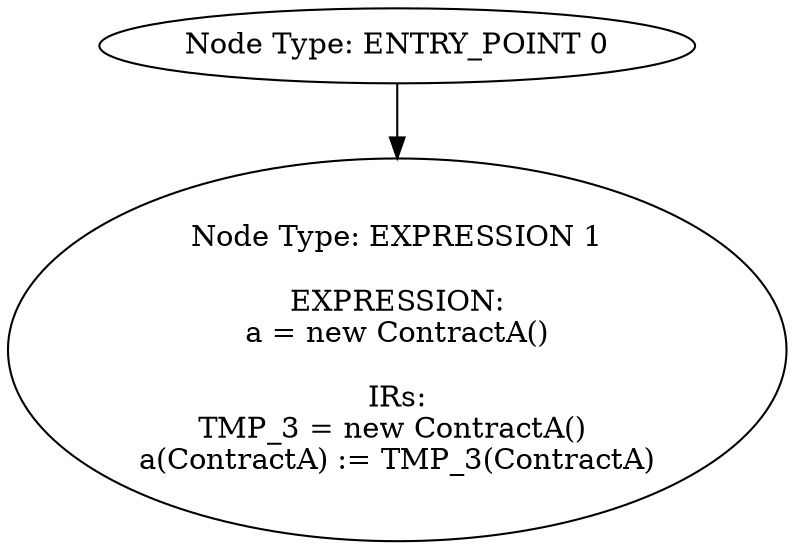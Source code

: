 digraph{
0[label="Node Type: ENTRY_POINT 0
"];
0->1;
1[label="Node Type: EXPRESSION 1

EXPRESSION:
a = new ContractA()

IRs:
TMP_3 = new ContractA() 
a(ContractA) := TMP_3(ContractA)"];
}
